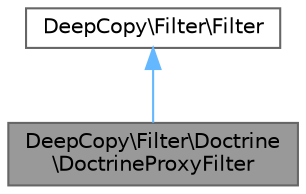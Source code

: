 digraph "DeepCopy\Filter\Doctrine\DoctrineProxyFilter"
{
 // LATEX_PDF_SIZE
  bgcolor="transparent";
  edge [fontname=Helvetica,fontsize=10,labelfontname=Helvetica,labelfontsize=10];
  node [fontname=Helvetica,fontsize=10,shape=box,height=0.2,width=0.4];
  Node1 [id="Node000001",label="DeepCopy\\Filter\\Doctrine\l\\DoctrineProxyFilter",height=0.2,width=0.4,color="gray40", fillcolor="grey60", style="filled", fontcolor="black",tooltip=" "];
  Node2 -> Node1 [id="edge1_Node000001_Node000002",dir="back",color="steelblue1",style="solid",tooltip=" "];
  Node2 [id="Node000002",label="DeepCopy\\Filter\\Filter",height=0.2,width=0.4,color="gray40", fillcolor="white", style="filled",URL="$interfaceDeepCopy_1_1Filter_1_1Filter.html",tooltip=" "];
}
